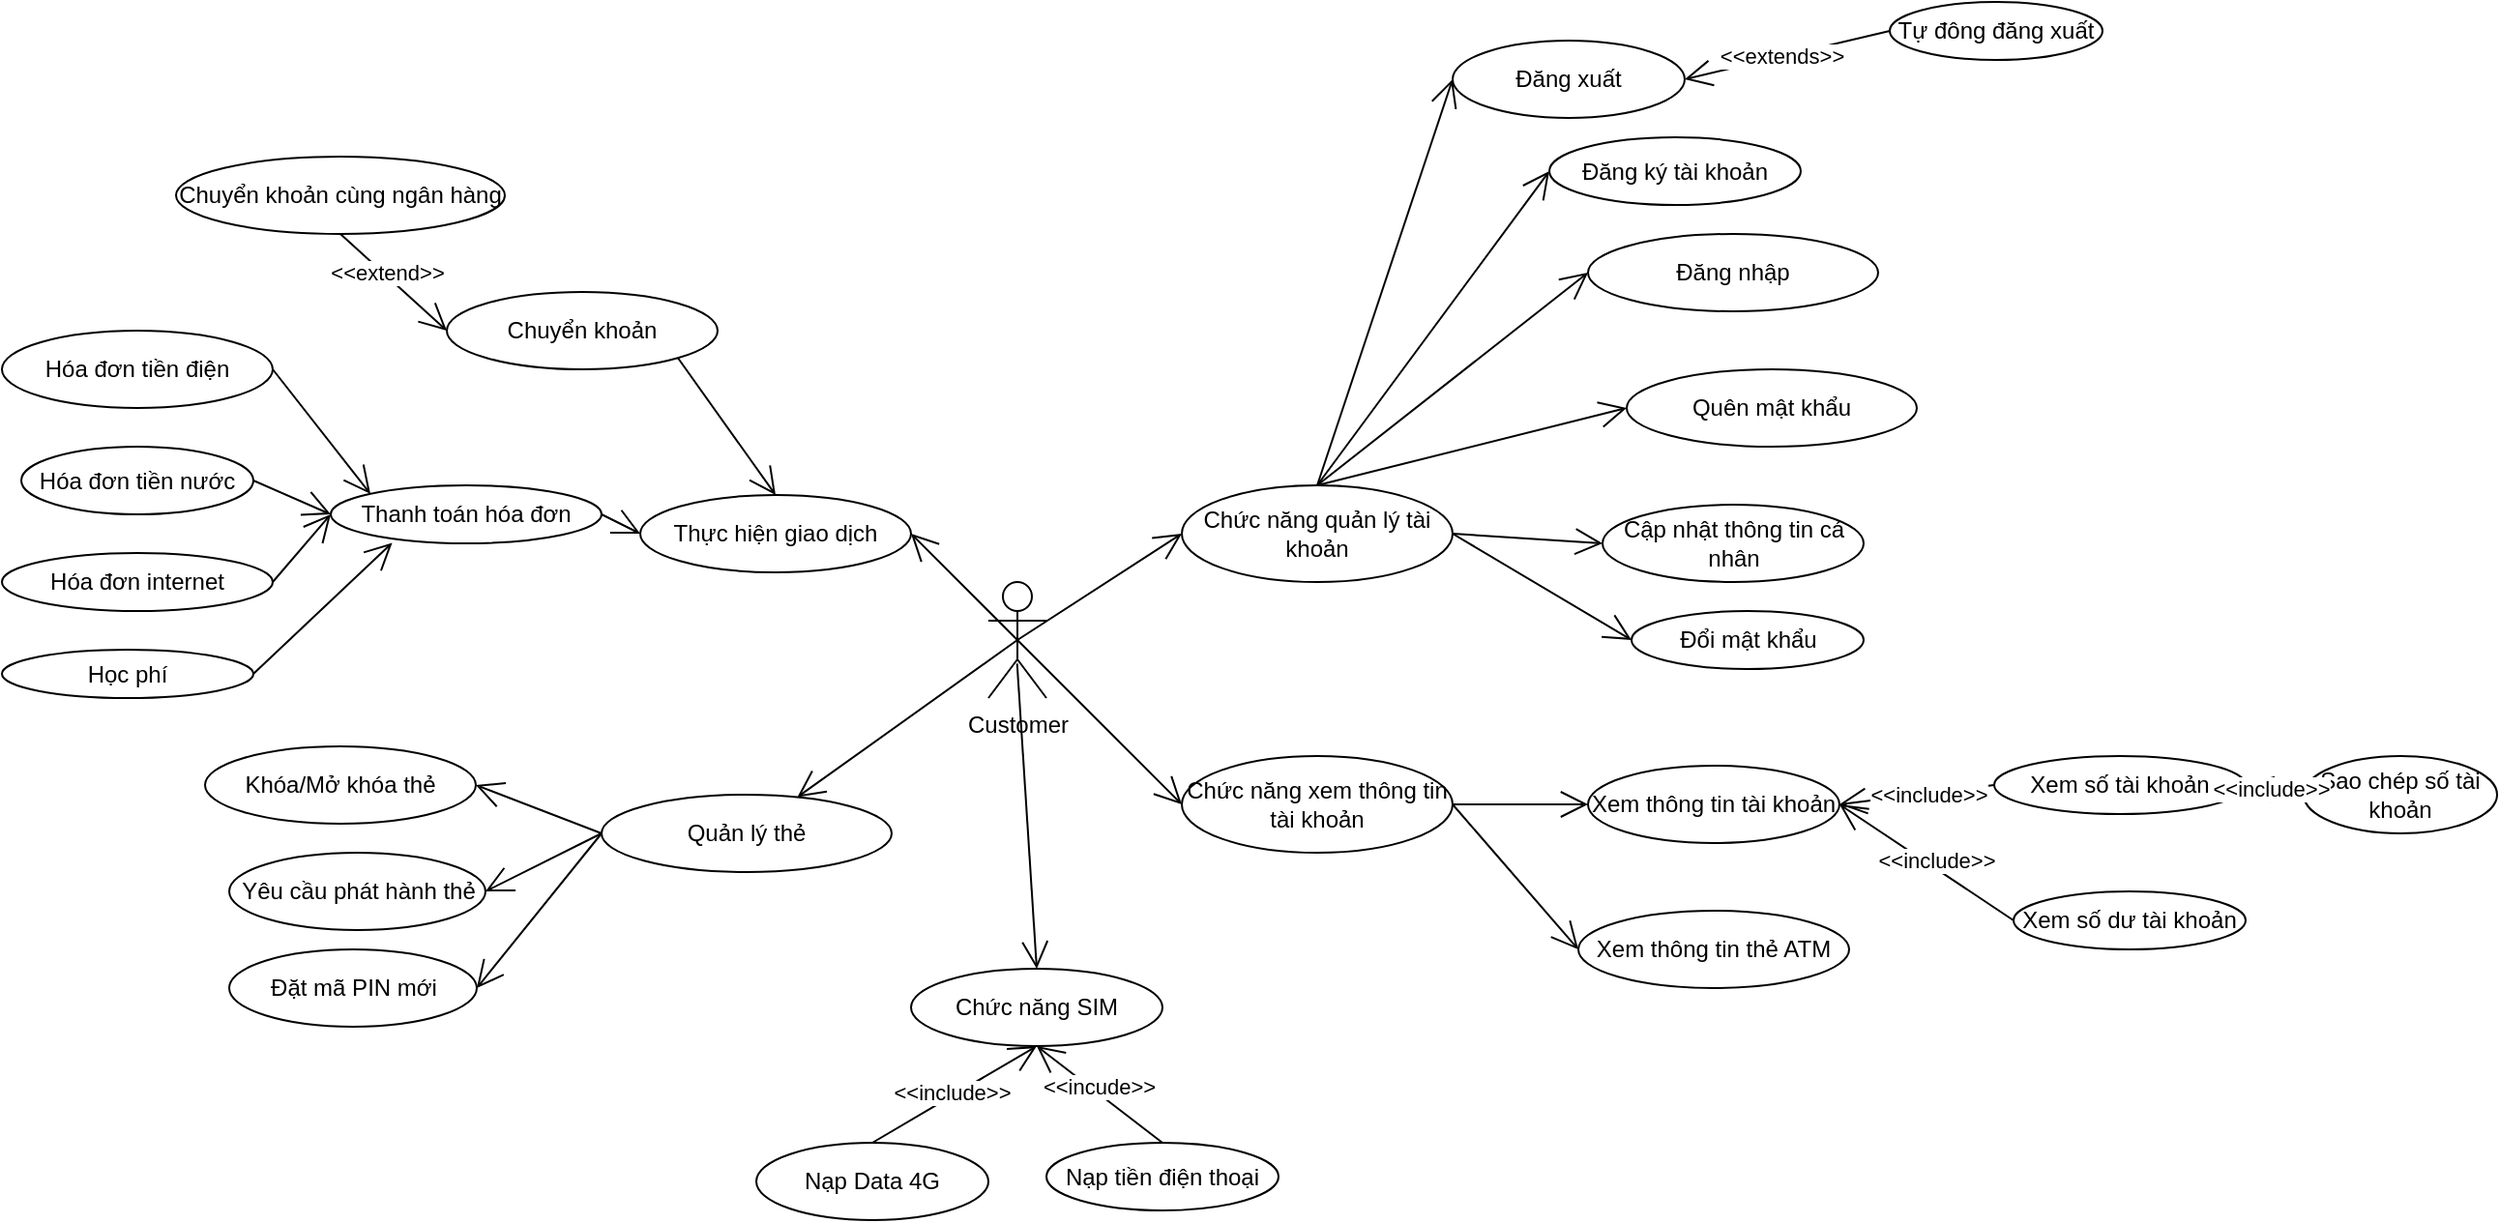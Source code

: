 <mxfile version="26.2.2">
  <diagram name="Page-1" id="ChBOkuCiTv8mh5jxSt6b">
    <mxGraphModel dx="2341" dy="894" grid="1" gridSize="10" guides="1" tooltips="1" connect="1" arrows="1" fold="1" page="1" pageScale="1" pageWidth="850" pageHeight="1100" math="0" shadow="0">
      <root>
        <mxCell id="0" />
        <mxCell id="1" parent="0" />
        <mxCell id="dtyQ0B-GS2OS0dnKwgYL-1" value="Customer" style="shape=umlActor;verticalLabelPosition=bottom;verticalAlign=top;html=1;outlineConnect=0;" parent="1" vertex="1">
          <mxGeometry x="60" y="390" width="30" height="60" as="geometry" />
        </mxCell>
        <mxCell id="dtyQ0B-GS2OS0dnKwgYL-2" value="Đăng nhập" style="ellipse;whiteSpace=wrap;html=1;" parent="1" vertex="1">
          <mxGeometry x="370" y="210" width="150" height="40" as="geometry" />
        </mxCell>
        <mxCell id="dtyQ0B-GS2OS0dnKwgYL-3" value="Đăng ký tài khoản" style="ellipse;whiteSpace=wrap;html=1;" parent="1" vertex="1">
          <mxGeometry x="350" y="160" width="130" height="35" as="geometry" />
        </mxCell>
        <mxCell id="dtyQ0B-GS2OS0dnKwgYL-4" value="Chức năng quản lý tài khoản" style="ellipse;whiteSpace=wrap;html=1;" parent="1" vertex="1">
          <mxGeometry x="160" y="340" width="140" height="50" as="geometry" />
        </mxCell>
        <mxCell id="dtyQ0B-GS2OS0dnKwgYL-5" value="Quên mật khẩu" style="ellipse;whiteSpace=wrap;html=1;" parent="1" vertex="1">
          <mxGeometry x="390" y="280" width="150" height="40" as="geometry" />
        </mxCell>
        <mxCell id="dtyQ0B-GS2OS0dnKwgYL-16" value="" style="endArrow=open;endFill=1;endSize=12;html=1;rounded=0;exitX=0.5;exitY=0;exitDx=0;exitDy=0;entryX=0;entryY=0.5;entryDx=0;entryDy=0;" parent="1" source="dtyQ0B-GS2OS0dnKwgYL-4" target="dtyQ0B-GS2OS0dnKwgYL-3" edge="1">
          <mxGeometry width="160" relative="1" as="geometry">
            <mxPoint x="340" y="430" as="sourcePoint" />
            <mxPoint x="500" y="430" as="targetPoint" />
          </mxGeometry>
        </mxCell>
        <mxCell id="dtyQ0B-GS2OS0dnKwgYL-17" value="" style="endArrow=open;endFill=1;endSize=12;html=1;rounded=0;exitX=0.5;exitY=0;exitDx=0;exitDy=0;entryX=0;entryY=0.5;entryDx=0;entryDy=0;" parent="1" source="dtyQ0B-GS2OS0dnKwgYL-4" target="dtyQ0B-GS2OS0dnKwgYL-2" edge="1">
          <mxGeometry width="160" relative="1" as="geometry">
            <mxPoint x="340" y="430" as="sourcePoint" />
            <mxPoint x="500" y="430" as="targetPoint" />
          </mxGeometry>
        </mxCell>
        <mxCell id="dtyQ0B-GS2OS0dnKwgYL-18" value="" style="endArrow=open;endFill=1;endSize=12;html=1;rounded=0;exitX=0.5;exitY=0;exitDx=0;exitDy=0;entryX=0;entryY=0.5;entryDx=0;entryDy=0;" parent="1" source="dtyQ0B-GS2OS0dnKwgYL-4" target="dtyQ0B-GS2OS0dnKwgYL-5" edge="1">
          <mxGeometry width="160" relative="1" as="geometry">
            <mxPoint x="250" y="550" as="sourcePoint" />
            <mxPoint x="410" y="550" as="targetPoint" />
          </mxGeometry>
        </mxCell>
        <mxCell id="dtyQ0B-GS2OS0dnKwgYL-20" value="" style="endArrow=open;endFill=1;endSize=12;html=1;rounded=0;exitX=0.5;exitY=0.5;exitDx=0;exitDy=0;exitPerimeter=0;entryX=0;entryY=0.5;entryDx=0;entryDy=0;" parent="1" source="dtyQ0B-GS2OS0dnKwgYL-1" target="dtyQ0B-GS2OS0dnKwgYL-4" edge="1">
          <mxGeometry width="160" relative="1" as="geometry">
            <mxPoint x="130" y="520" as="sourcePoint" />
            <mxPoint x="290" y="520" as="targetPoint" />
          </mxGeometry>
        </mxCell>
        <mxCell id="dtyQ0B-GS2OS0dnKwgYL-21" value="Cập nhật thông tin cá nhân" style="ellipse;whiteSpace=wrap;html=1;" parent="1" vertex="1">
          <mxGeometry x="377.5" y="350" width="135" height="40" as="geometry" />
        </mxCell>
        <mxCell id="dtyQ0B-GS2OS0dnKwgYL-22" value="Đổi mật khẩu" style="ellipse;whiteSpace=wrap;html=1;" parent="1" vertex="1">
          <mxGeometry x="392.5" y="405" width="120" height="30" as="geometry" />
        </mxCell>
        <mxCell id="dtyQ0B-GS2OS0dnKwgYL-23" value="" style="endArrow=open;endFill=1;endSize=12;html=1;rounded=0;exitX=1;exitY=0.5;exitDx=0;exitDy=0;entryX=0;entryY=0.5;entryDx=0;entryDy=0;" parent="1" source="dtyQ0B-GS2OS0dnKwgYL-4" target="dtyQ0B-GS2OS0dnKwgYL-21" edge="1">
          <mxGeometry width="160" relative="1" as="geometry">
            <mxPoint x="210" y="440" as="sourcePoint" />
            <mxPoint x="370" y="440" as="targetPoint" />
          </mxGeometry>
        </mxCell>
        <mxCell id="dtyQ0B-GS2OS0dnKwgYL-24" value="" style="endArrow=open;endFill=1;endSize=12;html=1;rounded=0;exitX=1;exitY=0.5;exitDx=0;exitDy=0;entryX=0;entryY=0.5;entryDx=0;entryDy=0;" parent="1" source="dtyQ0B-GS2OS0dnKwgYL-4" target="dtyQ0B-GS2OS0dnKwgYL-22" edge="1">
          <mxGeometry width="160" relative="1" as="geometry">
            <mxPoint x="160" y="520" as="sourcePoint" />
            <mxPoint x="320" y="520" as="targetPoint" />
          </mxGeometry>
        </mxCell>
        <mxCell id="dtyQ0B-GS2OS0dnKwgYL-25" value="Tự đông đăng xuất" style="ellipse;whiteSpace=wrap;html=1;" parent="1" vertex="1">
          <mxGeometry x="526" y="90" width="110" height="30" as="geometry" />
        </mxCell>
        <mxCell id="dtyQ0B-GS2OS0dnKwgYL-26" value="" style="endArrow=open;endFill=1;endSize=12;html=1;rounded=0;exitX=0;exitY=0.5;exitDx=0;exitDy=0;entryX=1;entryY=0.5;entryDx=0;entryDy=0;" parent="1" source="dtyQ0B-GS2OS0dnKwgYL-25" target="XYlETL_t3-i_ONIc57J6-1" edge="1">
          <mxGeometry width="160" relative="1" as="geometry">
            <mxPoint x="370" y="580" as="sourcePoint" />
            <mxPoint x="530" y="580" as="targetPoint" />
          </mxGeometry>
        </mxCell>
        <mxCell id="dtyQ0B-GS2OS0dnKwgYL-27" value="&amp;lt;&amp;lt;extends&amp;gt;&amp;gt;" style="edgeLabel;html=1;align=center;verticalAlign=middle;resizable=0;points=[];" parent="dtyQ0B-GS2OS0dnKwgYL-26" vertex="1" connectable="0">
          <mxGeometry x="0.058" relative="1" as="geometry">
            <mxPoint as="offset" />
          </mxGeometry>
        </mxCell>
        <mxCell id="dtyQ0B-GS2OS0dnKwgYL-28" value="Xem thông tin tài khoản" style="ellipse;whiteSpace=wrap;html=1;" parent="1" vertex="1">
          <mxGeometry x="370" y="485" width="130" height="40" as="geometry" />
        </mxCell>
        <mxCell id="dtyQ0B-GS2OS0dnKwgYL-29" value="Xem số tài khoản" style="ellipse;whiteSpace=wrap;html=1;" parent="1" vertex="1">
          <mxGeometry x="580" y="480" width="130" height="30" as="geometry" />
        </mxCell>
        <mxCell id="dtyQ0B-GS2OS0dnKwgYL-30" value="Xem số dư tài khoản" style="ellipse;whiteSpace=wrap;html=1;" parent="1" vertex="1">
          <mxGeometry x="590" y="550" width="120" height="30" as="geometry" />
        </mxCell>
        <mxCell id="dtyQ0B-GS2OS0dnKwgYL-31" value="Sao chép số tài khoản" style="ellipse;whiteSpace=wrap;html=1;" parent="1" vertex="1">
          <mxGeometry x="740" y="480" width="100" height="40" as="geometry" />
        </mxCell>
        <mxCell id="dtyQ0B-GS2OS0dnKwgYL-32" value="" style="endArrow=open;endFill=1;endSize=12;html=1;rounded=0;exitX=0;exitY=0.5;exitDx=0;exitDy=0;entryX=1;entryY=0.5;entryDx=0;entryDy=0;" parent="1" source="dtyQ0B-GS2OS0dnKwgYL-29" target="dtyQ0B-GS2OS0dnKwgYL-28" edge="1">
          <mxGeometry width="160" relative="1" as="geometry">
            <mxPoint x="330" y="635" as="sourcePoint" />
            <mxPoint x="490" y="635" as="targetPoint" />
          </mxGeometry>
        </mxCell>
        <mxCell id="dtyQ0B-GS2OS0dnKwgYL-33" value="&amp;lt;&amp;lt;include&amp;gt;&amp;gt;" style="edgeLabel;html=1;align=center;verticalAlign=middle;resizable=0;points=[];" parent="dtyQ0B-GS2OS0dnKwgYL-32" vertex="1" connectable="0">
          <mxGeometry x="-0.143" relative="1" as="geometry">
            <mxPoint as="offset" />
          </mxGeometry>
        </mxCell>
        <mxCell id="dtyQ0B-GS2OS0dnKwgYL-34" value="" style="endArrow=open;endFill=1;endSize=12;html=1;rounded=0;entryX=1;entryY=0.5;entryDx=0;entryDy=0;exitX=0;exitY=0.5;exitDx=0;exitDy=0;" parent="1" source="dtyQ0B-GS2OS0dnKwgYL-30" target="dtyQ0B-GS2OS0dnKwgYL-28" edge="1">
          <mxGeometry width="160" relative="1" as="geometry">
            <mxPoint x="330" y="635" as="sourcePoint" />
            <mxPoint x="490" y="635" as="targetPoint" />
          </mxGeometry>
        </mxCell>
        <mxCell id="dtyQ0B-GS2OS0dnKwgYL-35" value="&amp;lt;&amp;lt;include&amp;gt;&amp;gt;" style="edgeLabel;html=1;align=center;verticalAlign=middle;resizable=0;points=[];" parent="dtyQ0B-GS2OS0dnKwgYL-34" vertex="1" connectable="0">
          <mxGeometry x="-0.053" y="-4" relative="1" as="geometry">
            <mxPoint as="offset" />
          </mxGeometry>
        </mxCell>
        <mxCell id="dtyQ0B-GS2OS0dnKwgYL-36" value="" style="endArrow=open;endFill=1;endSize=12;html=1;rounded=0;entryX=1;entryY=0.5;entryDx=0;entryDy=0;exitX=0;exitY=0.5;exitDx=0;exitDy=0;" parent="1" source="dtyQ0B-GS2OS0dnKwgYL-31" target="dtyQ0B-GS2OS0dnKwgYL-29" edge="1">
          <mxGeometry width="160" relative="1" as="geometry">
            <mxPoint x="330" y="635" as="sourcePoint" />
            <mxPoint x="490" y="635" as="targetPoint" />
          </mxGeometry>
        </mxCell>
        <mxCell id="dtyQ0B-GS2OS0dnKwgYL-37" value="&amp;lt;&amp;lt;include&amp;gt;&amp;gt;" style="edgeLabel;html=1;align=center;verticalAlign=middle;resizable=0;points=[];" parent="dtyQ0B-GS2OS0dnKwgYL-36" vertex="1" connectable="0">
          <mxGeometry x="0.113" relative="1" as="geometry">
            <mxPoint as="offset" />
          </mxGeometry>
        </mxCell>
        <mxCell id="dtyQ0B-GS2OS0dnKwgYL-38" value="Chức năng xem thông tin tài khoản" style="ellipse;whiteSpace=wrap;html=1;" parent="1" vertex="1">
          <mxGeometry x="160" y="480" width="140" height="50" as="geometry" />
        </mxCell>
        <mxCell id="dtyQ0B-GS2OS0dnKwgYL-39" value="" style="endArrow=open;endFill=1;endSize=12;html=1;rounded=0;exitX=0.5;exitY=0.5;exitDx=0;exitDy=0;exitPerimeter=0;entryX=0;entryY=0.5;entryDx=0;entryDy=0;" parent="1" source="dtyQ0B-GS2OS0dnKwgYL-1" target="dtyQ0B-GS2OS0dnKwgYL-38" edge="1">
          <mxGeometry width="160" relative="1" as="geometry">
            <mxPoint x="430" y="550" as="sourcePoint" />
            <mxPoint x="590" y="550" as="targetPoint" />
          </mxGeometry>
        </mxCell>
        <mxCell id="dtyQ0B-GS2OS0dnKwgYL-40" value="" style="endArrow=open;endFill=1;endSize=12;html=1;rounded=0;exitX=1;exitY=0.5;exitDx=0;exitDy=0;entryX=0;entryY=0.5;entryDx=0;entryDy=0;" parent="1" source="dtyQ0B-GS2OS0dnKwgYL-38" target="dtyQ0B-GS2OS0dnKwgYL-28" edge="1">
          <mxGeometry width="160" relative="1" as="geometry">
            <mxPoint x="430" y="460" as="sourcePoint" />
            <mxPoint x="590" y="460" as="targetPoint" />
          </mxGeometry>
        </mxCell>
        <mxCell id="dtyQ0B-GS2OS0dnKwgYL-41" value="Xem thông tin thẻ ATM" style="ellipse;whiteSpace=wrap;html=1;" parent="1" vertex="1">
          <mxGeometry x="365" y="560" width="140" height="40" as="geometry" />
        </mxCell>
        <mxCell id="dtyQ0B-GS2OS0dnKwgYL-42" style="edgeStyle=orthogonalEdgeStyle;rounded=0;orthogonalLoop=1;jettySize=auto;html=1;exitX=0.5;exitY=1;exitDx=0;exitDy=0;" parent="1" source="dtyQ0B-GS2OS0dnKwgYL-41" target="dtyQ0B-GS2OS0dnKwgYL-41" edge="1">
          <mxGeometry relative="1" as="geometry" />
        </mxCell>
        <mxCell id="dtyQ0B-GS2OS0dnKwgYL-43" value="" style="endArrow=open;endFill=1;endSize=12;html=1;rounded=0;exitX=1;exitY=0.5;exitDx=0;exitDy=0;entryX=0;entryY=0.5;entryDx=0;entryDy=0;" parent="1" source="dtyQ0B-GS2OS0dnKwgYL-38" target="dtyQ0B-GS2OS0dnKwgYL-41" edge="1">
          <mxGeometry width="160" relative="1" as="geometry">
            <mxPoint x="430" y="460" as="sourcePoint" />
            <mxPoint x="590" y="460" as="targetPoint" />
          </mxGeometry>
        </mxCell>
        <mxCell id="dtyQ0B-GS2OS0dnKwgYL-44" value="Thực hiện giao dịch" style="ellipse;whiteSpace=wrap;html=1;" parent="1" vertex="1">
          <mxGeometry x="-120" y="345" width="140" height="40" as="geometry" />
        </mxCell>
        <mxCell id="dtyQ0B-GS2OS0dnKwgYL-45" value="Chuyển khoản" style="ellipse;whiteSpace=wrap;html=1;" parent="1" vertex="1">
          <mxGeometry x="-220" y="240" width="140" height="40" as="geometry" />
        </mxCell>
        <mxCell id="dtyQ0B-GS2OS0dnKwgYL-46" value="Chuyển khoản cùng ngân hàng" style="ellipse;whiteSpace=wrap;html=1;" parent="1" vertex="1">
          <mxGeometry x="-360" y="170" width="170" height="40" as="geometry" />
        </mxCell>
        <mxCell id="dtyQ0B-GS2OS0dnKwgYL-47" value="" style="endArrow=open;endFill=1;endSize=12;html=1;rounded=0;exitX=0.5;exitY=1;exitDx=0;exitDy=0;entryX=0;entryY=0.5;entryDx=0;entryDy=0;" parent="1" source="dtyQ0B-GS2OS0dnKwgYL-46" target="dtyQ0B-GS2OS0dnKwgYL-45" edge="1">
          <mxGeometry width="160" relative="1" as="geometry">
            <mxPoint x="-120" y="330" as="sourcePoint" />
            <mxPoint x="40" y="330" as="targetPoint" />
          </mxGeometry>
        </mxCell>
        <mxCell id="dtyQ0B-GS2OS0dnKwgYL-48" value="&amp;lt;&amp;lt;extend&amp;gt;&amp;gt;" style="edgeLabel;html=1;align=center;verticalAlign=middle;resizable=0;points=[];" parent="dtyQ0B-GS2OS0dnKwgYL-47" vertex="1" connectable="0">
          <mxGeometry x="-0.163" y="1" relative="1" as="geometry">
            <mxPoint as="offset" />
          </mxGeometry>
        </mxCell>
        <mxCell id="dtyQ0B-GS2OS0dnKwgYL-49" value="" style="endArrow=open;endFill=1;endSize=12;html=1;rounded=0;exitX=1;exitY=1;exitDx=0;exitDy=0;entryX=0.5;entryY=0;entryDx=0;entryDy=0;" parent="1" source="dtyQ0B-GS2OS0dnKwgYL-45" target="dtyQ0B-GS2OS0dnKwgYL-44" edge="1">
          <mxGeometry width="160" relative="1" as="geometry">
            <mxPoint x="-120" y="330" as="sourcePoint" />
            <mxPoint x="40" y="330" as="targetPoint" />
          </mxGeometry>
        </mxCell>
        <mxCell id="dtyQ0B-GS2OS0dnKwgYL-50" value="Thanh toán hóa đơn" style="ellipse;whiteSpace=wrap;html=1;" parent="1" vertex="1">
          <mxGeometry x="-280" y="340" width="140" height="30" as="geometry" />
        </mxCell>
        <mxCell id="dtyQ0B-GS2OS0dnKwgYL-51" value="Hóa đơn tiền điện" style="ellipse;whiteSpace=wrap;html=1;" parent="1" vertex="1">
          <mxGeometry x="-450" y="260" width="140" height="40" as="geometry" />
        </mxCell>
        <mxCell id="dtyQ0B-GS2OS0dnKwgYL-52" value="Hóa đơn tiền nước" style="ellipse;whiteSpace=wrap;html=1;" parent="1" vertex="1">
          <mxGeometry x="-440" y="320" width="120" height="35" as="geometry" />
        </mxCell>
        <mxCell id="dtyQ0B-GS2OS0dnKwgYL-53" value="Hóa đơn internet" style="ellipse;whiteSpace=wrap;html=1;" parent="1" vertex="1">
          <mxGeometry x="-450" y="375" width="140" height="30" as="geometry" />
        </mxCell>
        <mxCell id="dtyQ0B-GS2OS0dnKwgYL-54" value="Học phí" style="ellipse;whiteSpace=wrap;html=1;" parent="1" vertex="1">
          <mxGeometry x="-450" y="425" width="130" height="25" as="geometry" />
        </mxCell>
        <mxCell id="dtyQ0B-GS2OS0dnKwgYL-55" value="" style="endArrow=open;endFill=1;endSize=12;html=1;rounded=0;exitX=1;exitY=0.5;exitDx=0;exitDy=0;entryX=0;entryY=0;entryDx=0;entryDy=0;" parent="1" source="dtyQ0B-GS2OS0dnKwgYL-51" target="dtyQ0B-GS2OS0dnKwgYL-50" edge="1">
          <mxGeometry width="160" relative="1" as="geometry">
            <mxPoint x="-120" y="330" as="sourcePoint" />
            <mxPoint x="40" y="330" as="targetPoint" />
          </mxGeometry>
        </mxCell>
        <mxCell id="dtyQ0B-GS2OS0dnKwgYL-56" value="" style="endArrow=open;endFill=1;endSize=12;html=1;rounded=0;exitX=1;exitY=0.5;exitDx=0;exitDy=0;entryX=0;entryY=0.5;entryDx=0;entryDy=0;" parent="1" source="dtyQ0B-GS2OS0dnKwgYL-52" target="dtyQ0B-GS2OS0dnKwgYL-50" edge="1">
          <mxGeometry width="160" relative="1" as="geometry">
            <mxPoint x="-260" y="480" as="sourcePoint" />
            <mxPoint x="-100" y="480" as="targetPoint" />
          </mxGeometry>
        </mxCell>
        <mxCell id="dtyQ0B-GS2OS0dnKwgYL-57" value="" style="endArrow=open;endFill=1;endSize=12;html=1;rounded=0;exitX=1;exitY=0.5;exitDx=0;exitDy=0;entryX=0;entryY=0.5;entryDx=0;entryDy=0;" parent="1" source="dtyQ0B-GS2OS0dnKwgYL-53" target="dtyQ0B-GS2OS0dnKwgYL-50" edge="1">
          <mxGeometry width="160" relative="1" as="geometry">
            <mxPoint x="-230" y="490" as="sourcePoint" />
            <mxPoint x="-70" y="490" as="targetPoint" />
          </mxGeometry>
        </mxCell>
        <mxCell id="dtyQ0B-GS2OS0dnKwgYL-58" value="" style="endArrow=open;endFill=1;endSize=12;html=1;rounded=0;exitX=1;exitY=0.5;exitDx=0;exitDy=0;entryX=0.227;entryY=0.99;entryDx=0;entryDy=0;entryPerimeter=0;" parent="1" source="dtyQ0B-GS2OS0dnKwgYL-54" target="dtyQ0B-GS2OS0dnKwgYL-50" edge="1">
          <mxGeometry width="160" relative="1" as="geometry">
            <mxPoint x="-270" y="530" as="sourcePoint" />
            <mxPoint x="-110" y="530" as="targetPoint" />
          </mxGeometry>
        </mxCell>
        <mxCell id="dtyQ0B-GS2OS0dnKwgYL-59" value="" style="endArrow=open;endFill=1;endSize=12;html=1;rounded=0;exitX=1;exitY=0.5;exitDx=0;exitDy=0;entryX=0;entryY=0.5;entryDx=0;entryDy=0;" parent="1" source="dtyQ0B-GS2OS0dnKwgYL-50" target="dtyQ0B-GS2OS0dnKwgYL-44" edge="1">
          <mxGeometry width="160" relative="1" as="geometry">
            <mxPoint x="-90" y="430" as="sourcePoint" />
            <mxPoint x="70" y="430" as="targetPoint" />
          </mxGeometry>
        </mxCell>
        <mxCell id="dtyQ0B-GS2OS0dnKwgYL-60" value="" style="endArrow=open;endFill=1;endSize=12;html=1;rounded=0;exitX=0.5;exitY=0.5;exitDx=0;exitDy=0;exitPerimeter=0;entryX=1;entryY=0.5;entryDx=0;entryDy=0;" parent="1" source="dtyQ0B-GS2OS0dnKwgYL-1" target="dtyQ0B-GS2OS0dnKwgYL-44" edge="1">
          <mxGeometry width="160" relative="1" as="geometry">
            <mxPoint x="-90" y="430" as="sourcePoint" />
            <mxPoint x="70" y="430" as="targetPoint" />
          </mxGeometry>
        </mxCell>
        <mxCell id="dtyQ0B-GS2OS0dnKwgYL-61" value="Quản lý thẻ" style="ellipse;whiteSpace=wrap;html=1;" parent="1" vertex="1">
          <mxGeometry x="-140" y="500" width="150" height="40" as="geometry" />
        </mxCell>
        <mxCell id="dtyQ0B-GS2OS0dnKwgYL-62" value="Khóa/Mở khóa thẻ" style="ellipse;whiteSpace=wrap;html=1;" parent="1" vertex="1">
          <mxGeometry x="-345" y="475" width="140" height="40" as="geometry" />
        </mxCell>
        <mxCell id="dtyQ0B-GS2OS0dnKwgYL-63" value="" style="endArrow=open;endFill=1;endSize=12;html=1;rounded=0;exitX=0.5;exitY=0.5;exitDx=0;exitDy=0;exitPerimeter=0;" parent="1" source="dtyQ0B-GS2OS0dnKwgYL-1" target="dtyQ0B-GS2OS0dnKwgYL-61" edge="1">
          <mxGeometry width="160" relative="1" as="geometry">
            <mxPoint x="70" y="420" as="sourcePoint" />
            <mxPoint x="70" y="430" as="targetPoint" />
          </mxGeometry>
        </mxCell>
        <mxCell id="dtyQ0B-GS2OS0dnKwgYL-64" value="" style="endArrow=open;endFill=1;endSize=12;html=1;rounded=0;exitX=0;exitY=0.5;exitDx=0;exitDy=0;entryX=1;entryY=0.5;entryDx=0;entryDy=0;" parent="1" source="dtyQ0B-GS2OS0dnKwgYL-61" target="dtyQ0B-GS2OS0dnKwgYL-62" edge="1">
          <mxGeometry width="160" relative="1" as="geometry">
            <mxPoint x="-230" y="590" as="sourcePoint" />
            <mxPoint x="-70" y="590" as="targetPoint" />
          </mxGeometry>
        </mxCell>
        <mxCell id="dtyQ0B-GS2OS0dnKwgYL-65" value="Yêu cầu phát hành thẻ" style="ellipse;whiteSpace=wrap;html=1;" parent="1" vertex="1">
          <mxGeometry x="-332.5" y="530" width="132.5" height="40" as="geometry" />
        </mxCell>
        <mxCell id="dtyQ0B-GS2OS0dnKwgYL-66" value="" style="endArrow=open;endFill=1;endSize=12;html=1;rounded=0;exitX=0;exitY=0.5;exitDx=0;exitDy=0;entryX=1;entryY=0.5;entryDx=0;entryDy=0;" parent="1" source="dtyQ0B-GS2OS0dnKwgYL-61" target="dtyQ0B-GS2OS0dnKwgYL-65" edge="1">
          <mxGeometry width="160" relative="1" as="geometry">
            <mxPoint x="-190" y="590" as="sourcePoint" />
            <mxPoint x="-30" y="590" as="targetPoint" />
          </mxGeometry>
        </mxCell>
        <mxCell id="dtyQ0B-GS2OS0dnKwgYL-67" value="Đặt mã PIN mới" style="ellipse;whiteSpace=wrap;html=1;" parent="1" vertex="1">
          <mxGeometry x="-332.5" y="580" width="128" height="40" as="geometry" />
        </mxCell>
        <mxCell id="dtyQ0B-GS2OS0dnKwgYL-68" value="" style="endArrow=open;endFill=1;endSize=12;html=1;rounded=0;exitX=0;exitY=0.5;exitDx=0;exitDy=0;entryX=1;entryY=0.5;entryDx=0;entryDy=0;" parent="1" source="dtyQ0B-GS2OS0dnKwgYL-61" target="dtyQ0B-GS2OS0dnKwgYL-67" edge="1">
          <mxGeometry width="160" relative="1" as="geometry">
            <mxPoint x="-170" y="650" as="sourcePoint" />
            <mxPoint x="-10" y="650" as="targetPoint" />
          </mxGeometry>
        </mxCell>
        <mxCell id="dtyQ0B-GS2OS0dnKwgYL-69" value="Chức năng SIM" style="ellipse;whiteSpace=wrap;html=1;" parent="1" vertex="1">
          <mxGeometry x="20" y="590" width="130" height="40" as="geometry" />
        </mxCell>
        <mxCell id="dtyQ0B-GS2OS0dnKwgYL-70" value="" style="endArrow=open;endFill=1;endSize=12;html=1;rounded=0;exitX=0.495;exitY=0.703;exitDx=0;exitDy=0;exitPerimeter=0;entryX=0.5;entryY=0;entryDx=0;entryDy=0;" parent="1" source="dtyQ0B-GS2OS0dnKwgYL-1" target="dtyQ0B-GS2OS0dnKwgYL-69" edge="1">
          <mxGeometry width="160" relative="1" as="geometry">
            <mxPoint x="-30" y="720" as="sourcePoint" />
            <mxPoint x="130" y="720" as="targetPoint" />
          </mxGeometry>
        </mxCell>
        <mxCell id="dtyQ0B-GS2OS0dnKwgYL-71" value="Nạp Data 4G" style="ellipse;whiteSpace=wrap;html=1;" parent="1" vertex="1">
          <mxGeometry x="-60" y="680" width="120" height="40" as="geometry" />
        </mxCell>
        <mxCell id="dtyQ0B-GS2OS0dnKwgYL-72" value="Nạp tiền điện thoại" style="ellipse;whiteSpace=wrap;html=1;" parent="1" vertex="1">
          <mxGeometry x="90" y="680" width="120" height="35" as="geometry" />
        </mxCell>
        <mxCell id="dtyQ0B-GS2OS0dnKwgYL-73" value="" style="endArrow=open;endFill=1;endSize=12;html=1;rounded=0;exitX=0.5;exitY=0;exitDx=0;exitDy=0;entryX=0.5;entryY=1;entryDx=0;entryDy=0;" parent="1" source="dtyQ0B-GS2OS0dnKwgYL-71" target="dtyQ0B-GS2OS0dnKwgYL-69" edge="1">
          <mxGeometry width="160" relative="1" as="geometry">
            <mxPoint x="-150" y="720" as="sourcePoint" />
            <mxPoint x="10" y="720" as="targetPoint" />
          </mxGeometry>
        </mxCell>
        <mxCell id="dtyQ0B-GS2OS0dnKwgYL-75" value="&amp;lt;&amp;lt;include&amp;gt;&amp;gt;" style="edgeLabel;html=1;align=center;verticalAlign=middle;resizable=0;points=[];" parent="dtyQ0B-GS2OS0dnKwgYL-73" vertex="1" connectable="0">
          <mxGeometry x="-0.022" y="2" relative="1" as="geometry">
            <mxPoint as="offset" />
          </mxGeometry>
        </mxCell>
        <mxCell id="dtyQ0B-GS2OS0dnKwgYL-74" value="" style="endArrow=open;endFill=1;endSize=12;html=1;rounded=0;exitX=0.5;exitY=0;exitDx=0;exitDy=0;entryX=0.5;entryY=1;entryDx=0;entryDy=0;" parent="1" source="dtyQ0B-GS2OS0dnKwgYL-72" target="dtyQ0B-GS2OS0dnKwgYL-69" edge="1">
          <mxGeometry width="160" relative="1" as="geometry">
            <mxPoint x="-70" y="760" as="sourcePoint" />
            <mxPoint x="90" y="760" as="targetPoint" />
          </mxGeometry>
        </mxCell>
        <mxCell id="dtyQ0B-GS2OS0dnKwgYL-76" value="&amp;lt;&amp;lt;incude&amp;gt;&amp;gt;" style="edgeLabel;html=1;align=center;verticalAlign=middle;resizable=0;points=[];" parent="dtyQ0B-GS2OS0dnKwgYL-74" vertex="1" connectable="0">
          <mxGeometry x="0.073" y="-3" relative="1" as="geometry">
            <mxPoint as="offset" />
          </mxGeometry>
        </mxCell>
        <mxCell id="XYlETL_t3-i_ONIc57J6-1" value="Đăng xuất" style="ellipse;whiteSpace=wrap;html=1;" parent="1" vertex="1">
          <mxGeometry x="300" y="110" width="120" height="40" as="geometry" />
        </mxCell>
        <mxCell id="XYlETL_t3-i_ONIc57J6-2" value="" style="endArrow=open;endFill=1;endSize=12;html=1;rounded=0;exitX=0.5;exitY=0;exitDx=0;exitDy=0;entryX=0;entryY=0.5;entryDx=0;entryDy=0;" parent="1" source="dtyQ0B-GS2OS0dnKwgYL-4" target="XYlETL_t3-i_ONIc57J6-1" edge="1">
          <mxGeometry width="160" relative="1" as="geometry">
            <mxPoint x="50" y="220" as="sourcePoint" />
            <mxPoint x="210" y="220" as="targetPoint" />
          </mxGeometry>
        </mxCell>
      </root>
    </mxGraphModel>
  </diagram>
</mxfile>
